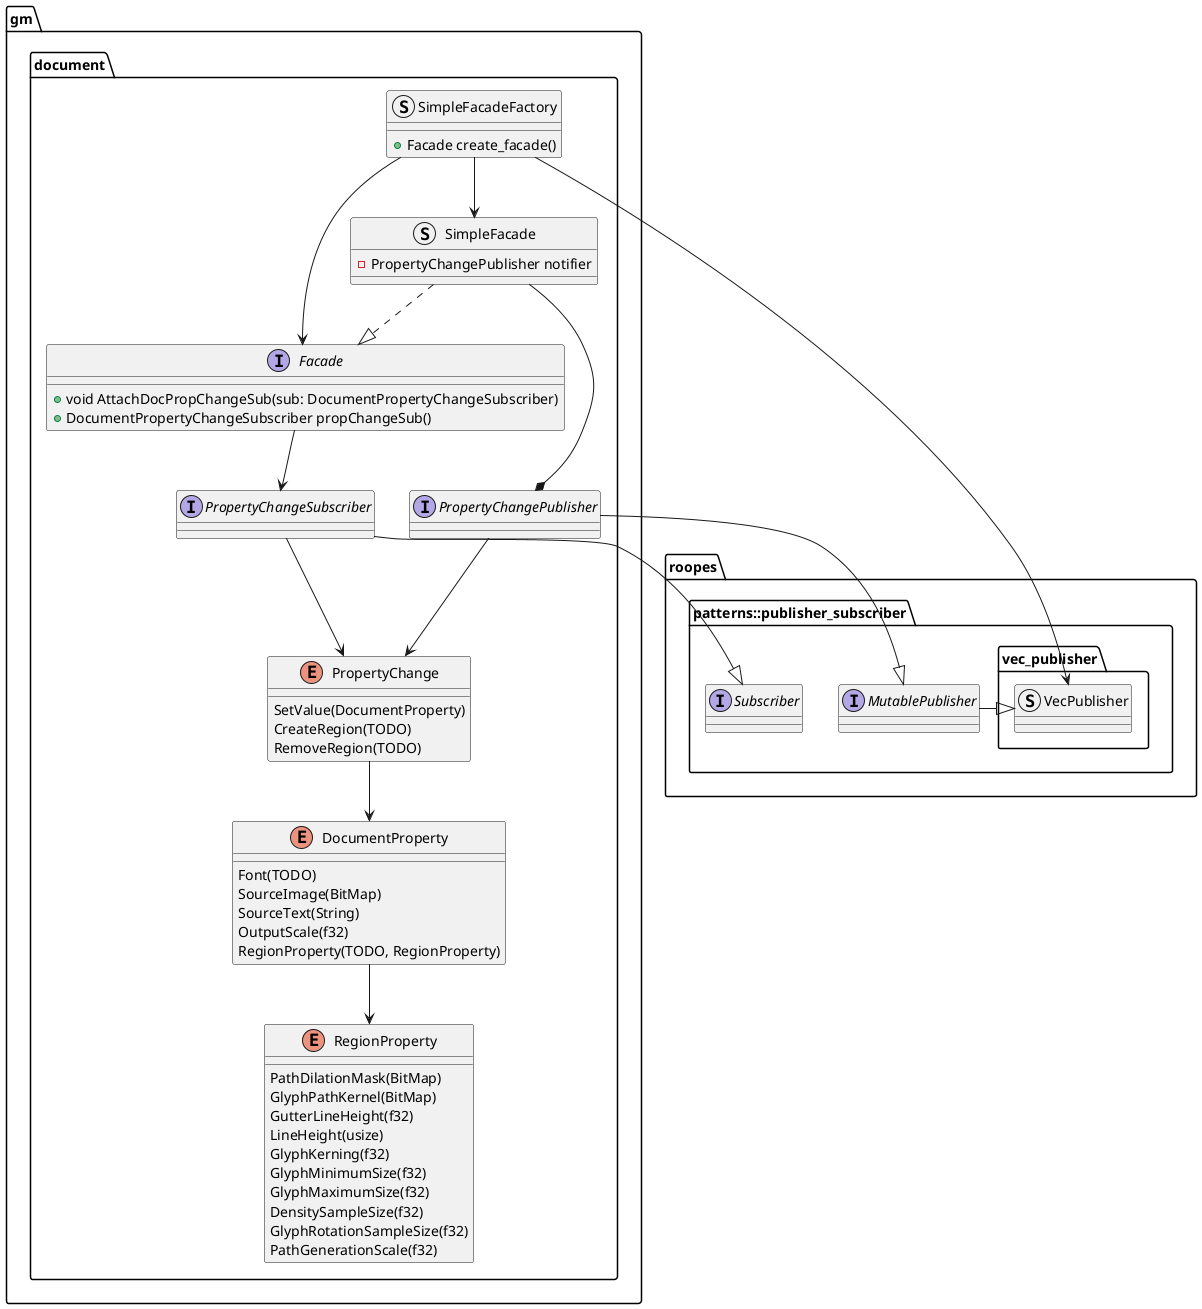 @startuml intra
skinparam componentStyle uml1

package "gm" as gm {
    package "document" as doc {
        interface "Facade" as docf{
            + void AttachDocPropChangeSub(sub: DocumentPropertyChangeSubscriber)
            + DocumentPropertyChangeSubscriber propChangeSub()
        }

        enum "PropertyChange" as docpc {
            SetValue(DocumentProperty)
            CreateRegion(TODO)
            RemoveRegion(TODO)
        }

        enum "DocumentProperty" as docp {
            Font(TODO)
            SourceImage(BitMap)
            SourceText(String)
            OutputScale(f32)
            RegionProperty(TODO, RegionProperty)
        }

        enum "RegionProperty" as docrp {
            PathDilationMask(BitMap)
            GlyphPathKernel(BitMap)
            GutterLineHeight(f32)
            LineHeight(usize)
            GlyphKerning(f32)
            GlyphMinimumSize(f32)
            GlyphMaximumSize(f32)
            DensitySampleSize(f32)
            GlyphRotationSampleSize(f32)
            PathGenerationScale(f32)
        }

        interface "PropertyChangePublisher" as docpcp
        interface "PropertyChangeSubscriber" as docpcs

        struct "SimpleFacadeFactory" as docsff {
            + Facade create_facade()
        }
        struct "SimpleFacade" as docsf {
            - PropertyChangePublisher notifier
        }

    }
}

package "roopes"  as roopes {
    package "patterns::publisher_subscriber" as rps {
        interface "MutablePublisher" as rmpsp
        interface "Subscriber" as rpss

        package "vec_publisher" as rpsvp {
            struct "VecPublisher" as rpsvpvp
        }
    }
}


docpc -d-> docp

docp -d-> docrp

docf --> docpcs

docsf ..|> docf
docsf --* docpcp

docsff --> docsf
docsff --> rpsvpvp
docsff --> docf

rmpsp -|> rpsvpvp

docpcs --|> rpss
docpcs --> docpc

docpcp --|> rmpsp
docpcp --> docpc



@enduml